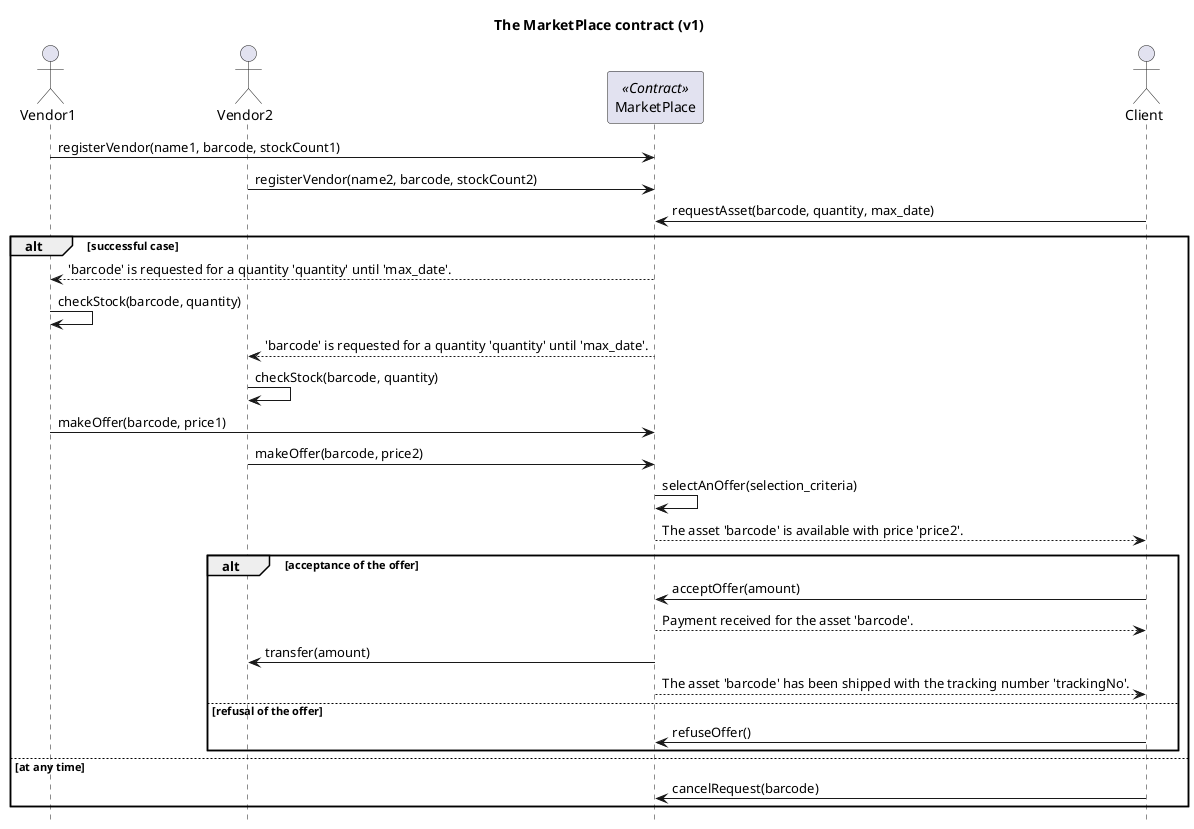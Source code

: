 @startuml
hide footbox
title The MarketPlace contract (v1)

actor Vendor1
actor Vendor2
participant MarketPlace <<Contract>>
actor Client

Vendor1->MarketPlace : registerVendor(name1, barcode, stockCount1)
Vendor2->MarketPlace : registerVendor(name2, barcode, stockCount2)
Client->MarketPlace : requestAsset(barcode, quantity, max_date)

alt successful case
   MarketPlace-->Vendor1 : 'barcode' is requested for a quantity 'quantity' until 'max_date'.
   Vendor1->Vendor1 : checkStock(barcode, quantity)
   MarketPlace-->Vendor2 : 'barcode' is requested for a quantity 'quantity' until 'max_date'.
   Vendor2->Vendor2 : checkStock(barcode, quantity)
   Vendor1->MarketPlace : makeOffer(barcode, price1)
   Vendor2->MarketPlace : makeOffer(barcode, price2)
   MarketPlace->MarketPlace : selectAnOffer(selection_criteria) 
   MarketPlace-->Client : The asset 'barcode' is available with price 'price2'. 
   alt acceptance of the offer
      Client->MarketPlace : acceptOffer(amount)
      MarketPlace-->Client : Payment received for the asset 'barcode'.
      MarketPlace-> Vendor2: transfer(amount)
      MarketPlace-->Client : The asset 'barcode' has been shipped with the tracking number 'trackingNo'.
   else refusal of the offer
      Client->MarketPlace : refuseOffer()
   end
else at any time
   Client->MarketPlace : cancelRequest(barcode)
end
@enduml
